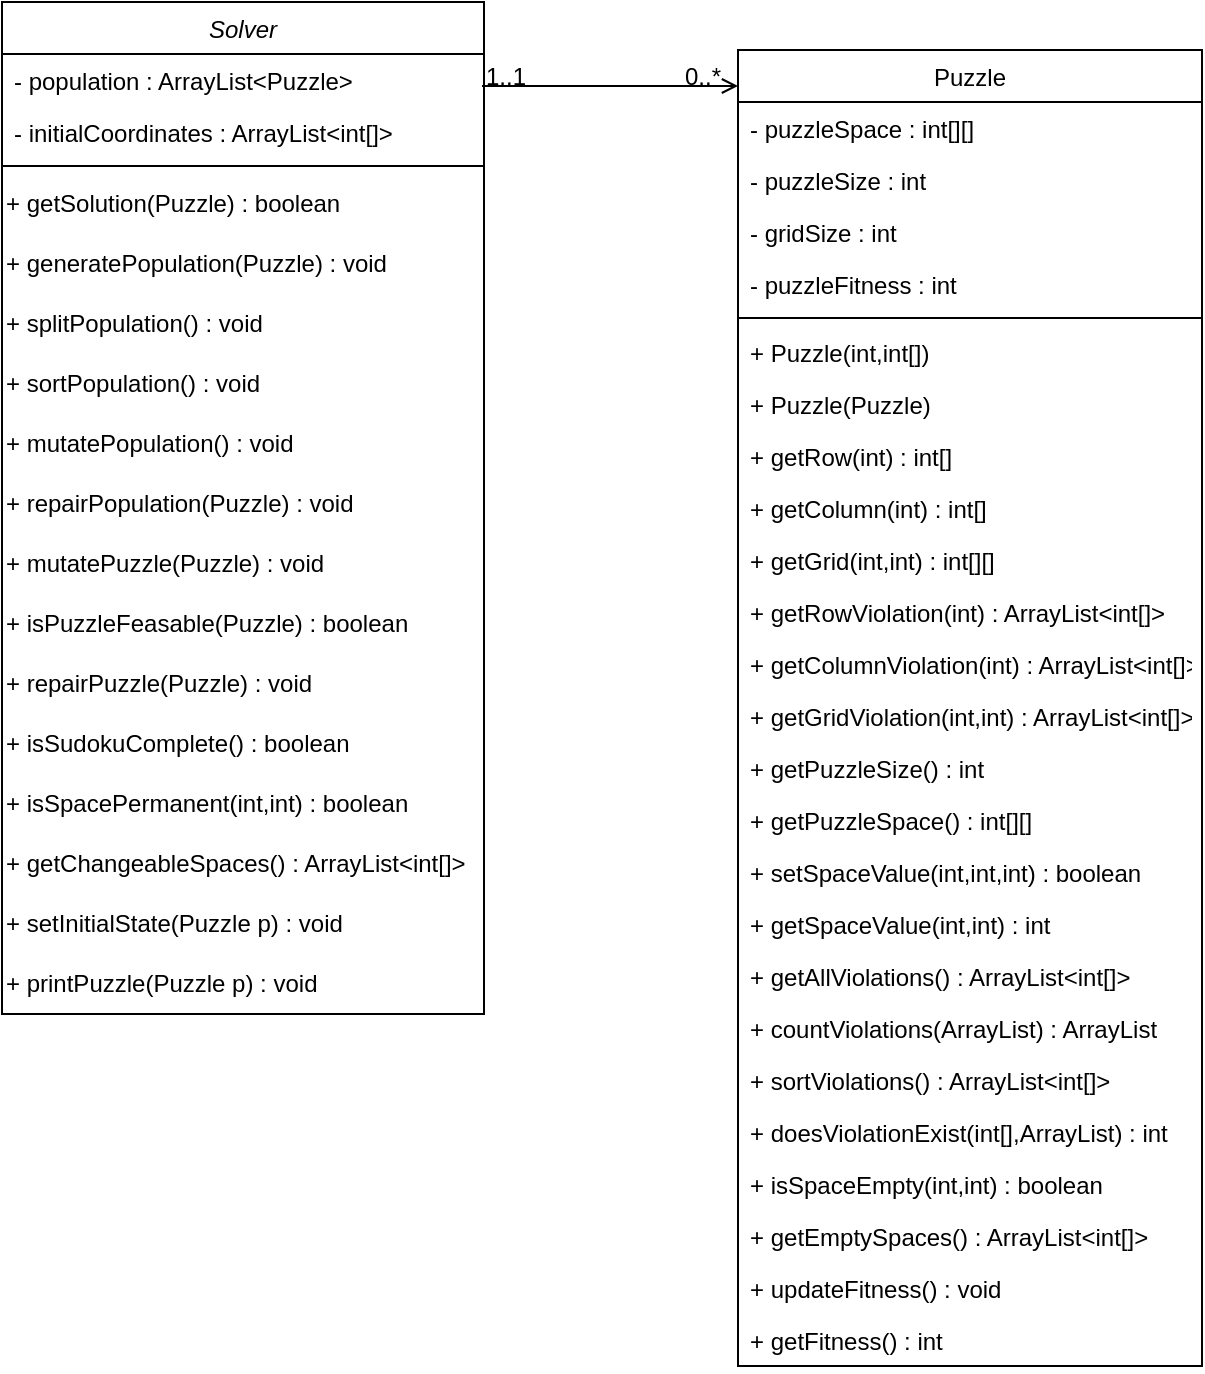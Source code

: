 <mxfile version="16.1.2" type="device" pages="2"><diagram id="C5RBs43oDa-KdzZeNtuy" name="Page-1"><mxGraphModel dx="718" dy="881" grid="1" gridSize="10" guides="1" tooltips="1" connect="1" arrows="1" fold="1" page="1" pageScale="1" pageWidth="827" pageHeight="1169" math="0" shadow="0"><root><mxCell id="WIyWlLk6GJQsqaUBKTNV-0"/><mxCell id="WIyWlLk6GJQsqaUBKTNV-1" parent="WIyWlLk6GJQsqaUBKTNV-0"/><mxCell id="zkfFHV4jXpPFQw0GAbJ--0" value="Solver" style="swimlane;fontStyle=2;align=center;verticalAlign=top;childLayout=stackLayout;horizontal=1;startSize=26;horizontalStack=0;resizeParent=1;resizeLast=0;collapsible=1;marginBottom=0;rounded=0;shadow=0;strokeWidth=1;" parent="WIyWlLk6GJQsqaUBKTNV-1" vertex="1"><mxGeometry x="140" y="120" width="241" height="506" as="geometry"><mxRectangle x="230" y="140" width="160" height="26" as="alternateBounds"/></mxGeometry></mxCell><mxCell id="zkfFHV4jXpPFQw0GAbJ--1" value="- population : ArrayList&lt;Puzzle&gt;" style="text;align=left;verticalAlign=top;spacingLeft=4;spacingRight=4;overflow=hidden;rotatable=0;points=[[0,0.5],[1,0.5]];portConstraint=eastwest;" parent="zkfFHV4jXpPFQw0GAbJ--0" vertex="1"><mxGeometry y="26" width="241" height="26" as="geometry"/></mxCell><mxCell id="k7RBmNaOEtMwBVcvtu17-2" value="- initialCoordinates : ArrayList&lt;int[]&gt;" style="text;align=left;verticalAlign=top;spacingLeft=4;spacingRight=4;overflow=hidden;rotatable=0;points=[[0,0.5],[1,0.5]];portConstraint=eastwest;" parent="zkfFHV4jXpPFQw0GAbJ--0" vertex="1"><mxGeometry y="52" width="241" height="26" as="geometry"/></mxCell><mxCell id="zkfFHV4jXpPFQw0GAbJ--4" value="" style="line;html=1;strokeWidth=1;align=left;verticalAlign=middle;spacingTop=-1;spacingLeft=3;spacingRight=3;rotatable=0;labelPosition=right;points=[];portConstraint=eastwest;" parent="zkfFHV4jXpPFQw0GAbJ--0" vertex="1"><mxGeometry y="78" width="241" height="8" as="geometry"/></mxCell><mxCell id="_RopRW3U3ZYFj4SCN1z--0" value="+ getSolution(Puzzle) : boolean" style="text;html=1;strokeColor=none;fillColor=none;align=left;verticalAlign=middle;whiteSpace=wrap;rounded=0;" vertex="1" parent="zkfFHV4jXpPFQw0GAbJ--0"><mxGeometry y="86" width="241" height="30" as="geometry"/></mxCell><mxCell id="_RopRW3U3ZYFj4SCN1z--2" value="+ generatePopulation(Puzzle) : void" style="text;html=1;strokeColor=none;fillColor=none;align=left;verticalAlign=middle;whiteSpace=wrap;rounded=0;" vertex="1" parent="zkfFHV4jXpPFQw0GAbJ--0"><mxGeometry y="116" width="241" height="30" as="geometry"/></mxCell><mxCell id="_RopRW3U3ZYFj4SCN1z--3" value="+ splitPopulation() : void" style="text;html=1;strokeColor=none;fillColor=none;align=left;verticalAlign=middle;whiteSpace=wrap;rounded=0;" vertex="1" parent="zkfFHV4jXpPFQw0GAbJ--0"><mxGeometry y="146" width="241" height="30" as="geometry"/></mxCell><mxCell id="_RopRW3U3ZYFj4SCN1z--4" value="+ sortPopulation() : void" style="text;html=1;strokeColor=none;fillColor=none;align=left;verticalAlign=middle;whiteSpace=wrap;rounded=0;" vertex="1" parent="zkfFHV4jXpPFQw0GAbJ--0"><mxGeometry y="176" width="241" height="30" as="geometry"/></mxCell><mxCell id="_RopRW3U3ZYFj4SCN1z--5" value="+ mutatePopulation() : void" style="text;html=1;strokeColor=none;fillColor=none;align=left;verticalAlign=middle;whiteSpace=wrap;rounded=0;" vertex="1" parent="zkfFHV4jXpPFQw0GAbJ--0"><mxGeometry y="206" width="241" height="30" as="geometry"/></mxCell><mxCell id="_RopRW3U3ZYFj4SCN1z--6" value="+ repairPopulation(Puzzle) : void" style="text;html=1;strokeColor=none;fillColor=none;align=left;verticalAlign=middle;whiteSpace=wrap;rounded=0;" vertex="1" parent="zkfFHV4jXpPFQw0GAbJ--0"><mxGeometry y="236" width="241" height="30" as="geometry"/></mxCell><mxCell id="_RopRW3U3ZYFj4SCN1z--7" value="+ mutatePuzzle(Puzzle) : void" style="text;html=1;strokeColor=none;fillColor=none;align=left;verticalAlign=middle;whiteSpace=wrap;rounded=0;" vertex="1" parent="zkfFHV4jXpPFQw0GAbJ--0"><mxGeometry y="266" width="241" height="30" as="geometry"/></mxCell><mxCell id="_RopRW3U3ZYFj4SCN1z--8" value="+ isPuzzleFeasable(Puzzle) : boolean" style="text;html=1;strokeColor=none;fillColor=none;align=left;verticalAlign=middle;whiteSpace=wrap;rounded=0;" vertex="1" parent="zkfFHV4jXpPFQw0GAbJ--0"><mxGeometry y="296" width="241" height="30" as="geometry"/></mxCell><mxCell id="_RopRW3U3ZYFj4SCN1z--9" value="+ repairPuzzle(Puzzle) : void" style="text;html=1;strokeColor=none;fillColor=none;align=left;verticalAlign=middle;whiteSpace=wrap;rounded=0;" vertex="1" parent="zkfFHV4jXpPFQw0GAbJ--0"><mxGeometry y="326" width="241" height="30" as="geometry"/></mxCell><mxCell id="_RopRW3U3ZYFj4SCN1z--10" value="+ isSudokuComplete() : boolean" style="text;html=1;strokeColor=none;fillColor=none;align=left;verticalAlign=middle;whiteSpace=wrap;rounded=0;" vertex="1" parent="zkfFHV4jXpPFQw0GAbJ--0"><mxGeometry y="356" width="241" height="30" as="geometry"/></mxCell><mxCell id="_RopRW3U3ZYFj4SCN1z--11" value="+ isSpacePermanent(int,int) : boolean" style="text;html=1;strokeColor=none;fillColor=none;align=left;verticalAlign=middle;whiteSpace=wrap;rounded=0;" vertex="1" parent="zkfFHV4jXpPFQw0GAbJ--0"><mxGeometry y="386" width="241" height="30" as="geometry"/></mxCell><mxCell id="_RopRW3U3ZYFj4SCN1z--12" value="+ getChangeableSpaces() : ArrayList&amp;lt;int[]&amp;gt;" style="text;html=1;strokeColor=none;fillColor=none;align=left;verticalAlign=middle;whiteSpace=wrap;rounded=0;" vertex="1" parent="zkfFHV4jXpPFQw0GAbJ--0"><mxGeometry y="416" width="241" height="30" as="geometry"/></mxCell><mxCell id="_RopRW3U3ZYFj4SCN1z--13" value="+ setInitialState(Puzzle p) : void" style="text;html=1;strokeColor=none;fillColor=none;align=left;verticalAlign=middle;whiteSpace=wrap;rounded=0;" vertex="1" parent="zkfFHV4jXpPFQw0GAbJ--0"><mxGeometry y="446" width="241" height="30" as="geometry"/></mxCell><mxCell id="_RopRW3U3ZYFj4SCN1z--14" value="+ printPuzzle(Puzzle p) : void" style="text;html=1;strokeColor=none;fillColor=none;align=left;verticalAlign=middle;whiteSpace=wrap;rounded=0;" vertex="1" parent="zkfFHV4jXpPFQw0GAbJ--0"><mxGeometry y="476" width="241" height="30" as="geometry"/></mxCell><mxCell id="zkfFHV4jXpPFQw0GAbJ--17" value="Puzzle" style="swimlane;fontStyle=0;align=center;verticalAlign=top;childLayout=stackLayout;horizontal=1;startSize=26;horizontalStack=0;resizeParent=1;resizeLast=0;collapsible=1;marginBottom=0;rounded=0;shadow=0;strokeWidth=1;" parent="WIyWlLk6GJQsqaUBKTNV-1" vertex="1"><mxGeometry x="508" y="144" width="232" height="658" as="geometry"><mxRectangle x="550" y="140" width="160" height="26" as="alternateBounds"/></mxGeometry></mxCell><mxCell id="_RopRW3U3ZYFj4SCN1z--15" value="- puzzleSpace : int[][]" style="text;align=left;verticalAlign=top;spacingLeft=4;spacingRight=4;overflow=hidden;rotatable=0;points=[[0,0.5],[1,0.5]];portConstraint=eastwest;" vertex="1" parent="zkfFHV4jXpPFQw0GAbJ--17"><mxGeometry y="26" width="232" height="26" as="geometry"/></mxCell><mxCell id="_RopRW3U3ZYFj4SCN1z--16" value="- puzzleSize : int" style="text;align=left;verticalAlign=top;spacingLeft=4;spacingRight=4;overflow=hidden;rotatable=0;points=[[0,0.5],[1,0.5]];portConstraint=eastwest;" vertex="1" parent="zkfFHV4jXpPFQw0GAbJ--17"><mxGeometry y="52" width="232" height="26" as="geometry"/></mxCell><mxCell id="_RopRW3U3ZYFj4SCN1z--17" value="- gridSize : int" style="text;align=left;verticalAlign=top;spacingLeft=4;spacingRight=4;overflow=hidden;rotatable=0;points=[[0,0.5],[1,0.5]];portConstraint=eastwest;" vertex="1" parent="zkfFHV4jXpPFQw0GAbJ--17"><mxGeometry y="78" width="232" height="26" as="geometry"/></mxCell><mxCell id="_RopRW3U3ZYFj4SCN1z--18" value="- puzzleFitness : int" style="text;align=left;verticalAlign=top;spacingLeft=4;spacingRight=4;overflow=hidden;rotatable=0;points=[[0,0.5],[1,0.5]];portConstraint=eastwest;" vertex="1" parent="zkfFHV4jXpPFQw0GAbJ--17"><mxGeometry y="104" width="232" height="26" as="geometry"/></mxCell><mxCell id="zkfFHV4jXpPFQw0GAbJ--23" value="" style="line;html=1;strokeWidth=1;align=left;verticalAlign=middle;spacingTop=-1;spacingLeft=3;spacingRight=3;rotatable=0;labelPosition=right;points=[];portConstraint=eastwest;" parent="zkfFHV4jXpPFQw0GAbJ--17" vertex="1"><mxGeometry y="130" width="232" height="8" as="geometry"/></mxCell><mxCell id="_RopRW3U3ZYFj4SCN1z--19" value="+ Puzzle(int,int[]) " style="text;align=left;verticalAlign=top;spacingLeft=4;spacingRight=4;overflow=hidden;rotatable=0;points=[[0,0.5],[1,0.5]];portConstraint=eastwest;" vertex="1" parent="zkfFHV4jXpPFQw0GAbJ--17"><mxGeometry y="138" width="232" height="26" as="geometry"/></mxCell><mxCell id="_RopRW3U3ZYFj4SCN1z--20" value="+ Puzzle(Puzzle) " style="text;align=left;verticalAlign=top;spacingLeft=4;spacingRight=4;overflow=hidden;rotatable=0;points=[[0,0.5],[1,0.5]];portConstraint=eastwest;" vertex="1" parent="zkfFHV4jXpPFQw0GAbJ--17"><mxGeometry y="164" width="232" height="26" as="geometry"/></mxCell><mxCell id="_RopRW3U3ZYFj4SCN1z--21" value="+ getRow(int) : int[]" style="text;align=left;verticalAlign=top;spacingLeft=4;spacingRight=4;overflow=hidden;rotatable=0;points=[[0,0.5],[1,0.5]];portConstraint=eastwest;" vertex="1" parent="zkfFHV4jXpPFQw0GAbJ--17"><mxGeometry y="190" width="232" height="26" as="geometry"/></mxCell><mxCell id="_RopRW3U3ZYFj4SCN1z--22" value="+ getColumn(int) : int[]" style="text;align=left;verticalAlign=top;spacingLeft=4;spacingRight=4;overflow=hidden;rotatable=0;points=[[0,0.5],[1,0.5]];portConstraint=eastwest;" vertex="1" parent="zkfFHV4jXpPFQw0GAbJ--17"><mxGeometry y="216" width="232" height="26" as="geometry"/></mxCell><mxCell id="_RopRW3U3ZYFj4SCN1z--23" value="+ getGrid(int,int) : int[][]" style="text;align=left;verticalAlign=top;spacingLeft=4;spacingRight=4;overflow=hidden;rotatable=0;points=[[0,0.5],[1,0.5]];portConstraint=eastwest;" vertex="1" parent="zkfFHV4jXpPFQw0GAbJ--17"><mxGeometry y="242" width="232" height="26" as="geometry"/></mxCell><mxCell id="_RopRW3U3ZYFj4SCN1z--24" value="+ getRowViolation(int) : ArrayList&lt;int[]&gt;" style="text;align=left;verticalAlign=top;spacingLeft=4;spacingRight=4;overflow=hidden;rotatable=0;points=[[0,0.5],[1,0.5]];portConstraint=eastwest;" vertex="1" parent="zkfFHV4jXpPFQw0GAbJ--17"><mxGeometry y="268" width="232" height="26" as="geometry"/></mxCell><mxCell id="_RopRW3U3ZYFj4SCN1z--25" value="+ getColumnViolation(int) : ArrayList&lt;int[]&gt;" style="text;align=left;verticalAlign=top;spacingLeft=4;spacingRight=4;overflow=hidden;rotatable=0;points=[[0,0.5],[1,0.5]];portConstraint=eastwest;" vertex="1" parent="zkfFHV4jXpPFQw0GAbJ--17"><mxGeometry y="294" width="232" height="26" as="geometry"/></mxCell><mxCell id="_RopRW3U3ZYFj4SCN1z--26" value="+ getGridViolation(int,int) : ArrayList&lt;int[]&gt;" style="text;align=left;verticalAlign=top;spacingLeft=4;spacingRight=4;overflow=hidden;rotatable=0;points=[[0,0.5],[1,0.5]];portConstraint=eastwest;" vertex="1" parent="zkfFHV4jXpPFQw0GAbJ--17"><mxGeometry y="320" width="232" height="26" as="geometry"/></mxCell><mxCell id="_RopRW3U3ZYFj4SCN1z--27" value="+ getPuzzleSize() : int" style="text;align=left;verticalAlign=top;spacingLeft=4;spacingRight=4;overflow=hidden;rotatable=0;points=[[0,0.5],[1,0.5]];portConstraint=eastwest;" vertex="1" parent="zkfFHV4jXpPFQw0GAbJ--17"><mxGeometry y="346" width="232" height="26" as="geometry"/></mxCell><mxCell id="_RopRW3U3ZYFj4SCN1z--28" value="+ getPuzzleSpace() : int[][]" style="text;align=left;verticalAlign=top;spacingLeft=4;spacingRight=4;overflow=hidden;rotatable=0;points=[[0,0.5],[1,0.5]];portConstraint=eastwest;" vertex="1" parent="zkfFHV4jXpPFQw0GAbJ--17"><mxGeometry y="372" width="232" height="26" as="geometry"/></mxCell><mxCell id="_RopRW3U3ZYFj4SCN1z--29" value="+ setSpaceValue(int,int,int) : boolean" style="text;align=left;verticalAlign=top;spacingLeft=4;spacingRight=4;overflow=hidden;rotatable=0;points=[[0,0.5],[1,0.5]];portConstraint=eastwest;" vertex="1" parent="zkfFHV4jXpPFQw0GAbJ--17"><mxGeometry y="398" width="232" height="26" as="geometry"/></mxCell><mxCell id="_RopRW3U3ZYFj4SCN1z--30" value="+ getSpaceValue(int,int) : int" style="text;align=left;verticalAlign=top;spacingLeft=4;spacingRight=4;overflow=hidden;rotatable=0;points=[[0,0.5],[1,0.5]];portConstraint=eastwest;" vertex="1" parent="zkfFHV4jXpPFQw0GAbJ--17"><mxGeometry y="424" width="232" height="26" as="geometry"/></mxCell><mxCell id="_RopRW3U3ZYFj4SCN1z--31" value="+ getAllViolations() : ArrayList&lt;int[]&gt;" style="text;align=left;verticalAlign=top;spacingLeft=4;spacingRight=4;overflow=hidden;rotatable=0;points=[[0,0.5],[1,0.5]];portConstraint=eastwest;" vertex="1" parent="zkfFHV4jXpPFQw0GAbJ--17"><mxGeometry y="450" width="232" height="26" as="geometry"/></mxCell><mxCell id="_RopRW3U3ZYFj4SCN1z--32" value="+ countViolations(ArrayList) : ArrayList" style="text;align=left;verticalAlign=top;spacingLeft=4;spacingRight=4;overflow=hidden;rotatable=0;points=[[0,0.5],[1,0.5]];portConstraint=eastwest;" vertex="1" parent="zkfFHV4jXpPFQw0GAbJ--17"><mxGeometry y="476" width="232" height="26" as="geometry"/></mxCell><mxCell id="_RopRW3U3ZYFj4SCN1z--33" value="+ sortViolations() : ArrayList&lt;int[]&gt;" style="text;align=left;verticalAlign=top;spacingLeft=4;spacingRight=4;overflow=hidden;rotatable=0;points=[[0,0.5],[1,0.5]];portConstraint=eastwest;" vertex="1" parent="zkfFHV4jXpPFQw0GAbJ--17"><mxGeometry y="502" width="232" height="26" as="geometry"/></mxCell><mxCell id="_RopRW3U3ZYFj4SCN1z--34" value="+ doesViolationExist(int[],ArrayList) : int" style="text;align=left;verticalAlign=top;spacingLeft=4;spacingRight=4;overflow=hidden;rotatable=0;points=[[0,0.5],[1,0.5]];portConstraint=eastwest;" vertex="1" parent="zkfFHV4jXpPFQw0GAbJ--17"><mxGeometry y="528" width="232" height="26" as="geometry"/></mxCell><mxCell id="_RopRW3U3ZYFj4SCN1z--35" value="+ isSpaceEmpty(int,int) : boolean" style="text;align=left;verticalAlign=top;spacingLeft=4;spacingRight=4;overflow=hidden;rotatable=0;points=[[0,0.5],[1,0.5]];portConstraint=eastwest;" vertex="1" parent="zkfFHV4jXpPFQw0GAbJ--17"><mxGeometry y="554" width="232" height="26" as="geometry"/></mxCell><mxCell id="_RopRW3U3ZYFj4SCN1z--36" value="+ getEmptySpaces() : ArrayList&lt;int[]&gt;" style="text;align=left;verticalAlign=top;spacingLeft=4;spacingRight=4;overflow=hidden;rotatable=0;points=[[0,0.5],[1,0.5]];portConstraint=eastwest;" vertex="1" parent="zkfFHV4jXpPFQw0GAbJ--17"><mxGeometry y="580" width="232" height="26" as="geometry"/></mxCell><mxCell id="_RopRW3U3ZYFj4SCN1z--37" value="+ updateFitness() : void" style="text;align=left;verticalAlign=top;spacingLeft=4;spacingRight=4;overflow=hidden;rotatable=0;points=[[0,0.5],[1,0.5]];portConstraint=eastwest;" vertex="1" parent="zkfFHV4jXpPFQw0GAbJ--17"><mxGeometry y="606" width="232" height="26" as="geometry"/></mxCell><mxCell id="_RopRW3U3ZYFj4SCN1z--38" value="+ getFitness() : int" style="text;align=left;verticalAlign=top;spacingLeft=4;spacingRight=4;overflow=hidden;rotatable=0;points=[[0,0.5],[1,0.5]];portConstraint=eastwest;" vertex="1" parent="zkfFHV4jXpPFQw0GAbJ--17"><mxGeometry y="632" width="232" height="26" as="geometry"/></mxCell><mxCell id="zkfFHV4jXpPFQw0GAbJ--26" value="" style="endArrow=open;shadow=0;strokeWidth=1;rounded=0;endFill=1;edgeStyle=elbowEdgeStyle;elbow=vertical;" parent="WIyWlLk6GJQsqaUBKTNV-1" edge="1"><mxGeometry x="0.5" y="41" relative="1" as="geometry"><mxPoint x="380" y="162" as="sourcePoint"/><mxPoint x="508" y="162" as="targetPoint"/><mxPoint x="-40" y="32" as="offset"/></mxGeometry></mxCell><mxCell id="zkfFHV4jXpPFQw0GAbJ--27" value="1..1" style="resizable=0;align=left;verticalAlign=bottom;labelBackgroundColor=none;fontSize=12;" parent="zkfFHV4jXpPFQw0GAbJ--26" connectable="0" vertex="1"><mxGeometry x="-1" relative="1" as="geometry"><mxPoint y="4" as="offset"/></mxGeometry></mxCell><mxCell id="zkfFHV4jXpPFQw0GAbJ--28" value="0..*" style="resizable=0;align=right;verticalAlign=bottom;labelBackgroundColor=none;fontSize=12;" parent="zkfFHV4jXpPFQw0GAbJ--26" connectable="0" vertex="1"><mxGeometry x="1" relative="1" as="geometry"><mxPoint x="-7" y="4" as="offset"/></mxGeometry></mxCell></root></mxGraphModel></diagram><diagram id="7c2rtoXs6PsDfmHowLF9" name="Page-2"><mxGraphModel dx="718" dy="881" grid="1" gridSize="10" guides="1" tooltips="1" connect="1" arrows="1" fold="1" page="1" pageScale="1" pageWidth="827" pageHeight="1169" math="0" shadow="0"><root><mxCell id="UcuO-DS8-VFAYmBkrjpA-0"/><mxCell id="UcuO-DS8-VFAYmBkrjpA-1" parent="UcuO-DS8-VFAYmBkrjpA-0"/><mxCell id="UcuO-DS8-VFAYmBkrjpA-15" style="edgeStyle=orthogonalEdgeStyle;rounded=0;orthogonalLoop=1;jettySize=auto;html=1;" parent="UcuO-DS8-VFAYmBkrjpA-1" source="UcuO-DS8-VFAYmBkrjpA-2" target="UcuO-DS8-VFAYmBkrjpA-3" edge="1"><mxGeometry relative="1" as="geometry"/></mxCell><mxCell id="UcuO-DS8-VFAYmBkrjpA-2" value="Generate population" style="rounded=0;whiteSpace=wrap;html=1;" parent="UcuO-DS8-VFAYmBkrjpA-1" vertex="1"><mxGeometry x="326" y="120" width="120" height="60" as="geometry"/></mxCell><mxCell id="UcuO-DS8-VFAYmBkrjpA-17" style="edgeStyle=orthogonalEdgeStyle;rounded=0;orthogonalLoop=1;jettySize=auto;html=1;entryX=0.5;entryY=0;entryDx=0;entryDy=0;" parent="UcuO-DS8-VFAYmBkrjpA-1" source="UcuO-DS8-VFAYmBkrjpA-3" target="UcuO-DS8-VFAYmBkrjpA-16" edge="1"><mxGeometry relative="1" as="geometry"/></mxCell><mxCell id="UcuO-DS8-VFAYmBkrjpA-3" value="Rate populations fitness" style="rounded=0;whiteSpace=wrap;html=1;" parent="UcuO-DS8-VFAYmBkrjpA-1" vertex="1"><mxGeometry x="326" y="250" width="120" height="60" as="geometry"/></mxCell><mxCell id="UcuO-DS8-VFAYmBkrjpA-14" style="edgeStyle=orthogonalEdgeStyle;rounded=0;orthogonalLoop=1;jettySize=auto;html=1;entryX=0.5;entryY=0;entryDx=0;entryDy=0;" parent="UcuO-DS8-VFAYmBkrjpA-1" source="UcuO-DS8-VFAYmBkrjpA-4" target="UcuO-DS8-VFAYmBkrjpA-6" edge="1"><mxGeometry relative="1" as="geometry"/></mxCell><mxCell id="UcuO-DS8-VFAYmBkrjpA-22" style="edgeStyle=orthogonalEdgeStyle;rounded=0;orthogonalLoop=1;jettySize=auto;html=1;entryX=0;entryY=0.5;entryDx=0;entryDy=0;" parent="UcuO-DS8-VFAYmBkrjpA-1" source="UcuO-DS8-VFAYmBkrjpA-4" target="UcuO-DS8-VFAYmBkrjpA-19" edge="1"><mxGeometry relative="1" as="geometry"/></mxCell><mxCell id="UcuO-DS8-VFAYmBkrjpA-4" value="Is less than counter and&amp;nbsp;&lt;br&gt;puzzle not completed" style="rhombus;whiteSpace=wrap;html=1;" parent="UcuO-DS8-VFAYmBkrjpA-1" vertex="1"><mxGeometry x="308.5" y="479" width="155" height="105" as="geometry"/></mxCell><mxCell id="UcuO-DS8-VFAYmBkrjpA-12" style="edgeStyle=orthogonalEdgeStyle;rounded=0;orthogonalLoop=1;jettySize=auto;html=1;entryX=0.5;entryY=0;entryDx=0;entryDy=0;" parent="UcuO-DS8-VFAYmBkrjpA-1" source="UcuO-DS8-VFAYmBkrjpA-5" target="UcuO-DS8-VFAYmBkrjpA-6" edge="1"><mxGeometry relative="1" as="geometry"><Array as="points"><mxPoint x="200" y="624"/><mxPoint x="386" y="624"/></Array></mxGeometry></mxCell><mxCell id="UcuO-DS8-VFAYmBkrjpA-5" value="Repair population" style="rounded=0;whiteSpace=wrap;html=1;" parent="UcuO-DS8-VFAYmBkrjpA-1" vertex="1"><mxGeometry x="140" y="671.5" width="120" height="60" as="geometry"/></mxCell><mxCell id="UcuO-DS8-VFAYmBkrjpA-11" style="edgeStyle=orthogonalEdgeStyle;rounded=0;orthogonalLoop=1;jettySize=auto;html=1;" parent="UcuO-DS8-VFAYmBkrjpA-1" source="UcuO-DS8-VFAYmBkrjpA-6" target="UcuO-DS8-VFAYmBkrjpA-5" edge="1"><mxGeometry relative="1" as="geometry"/></mxCell><mxCell id="UcuO-DS8-VFAYmBkrjpA-20" style="edgeStyle=orthogonalEdgeStyle;rounded=0;orthogonalLoop=1;jettySize=auto;html=1;" parent="UcuO-DS8-VFAYmBkrjpA-1" source="UcuO-DS8-VFAYmBkrjpA-6" target="UcuO-DS8-VFAYmBkrjpA-7" edge="1"><mxGeometry relative="1" as="geometry"/></mxCell><mxCell id="UcuO-DS8-VFAYmBkrjpA-6" value="Does any in population violate constraints" style="rhombus;whiteSpace=wrap;html=1;" parent="UcuO-DS8-VFAYmBkrjpA-1" vertex="1"><mxGeometry x="316" y="644" width="140" height="115" as="geometry"/></mxCell><mxCell id="UcuO-DS8-VFAYmBkrjpA-9" style="edgeStyle=orthogonalEdgeStyle;rounded=0;orthogonalLoop=1;jettySize=auto;html=1;entryX=0.5;entryY=0;entryDx=0;entryDy=0;startArrow=none;" parent="UcuO-DS8-VFAYmBkrjpA-1" source="UcuO-DS8-VFAYmBkrjpA-30" target="UcuO-DS8-VFAYmBkrjpA-8" edge="1"><mxGeometry relative="1" as="geometry"/></mxCell><mxCell id="UcuO-DS8-VFAYmBkrjpA-21" style="edgeStyle=orthogonalEdgeStyle;rounded=0;orthogonalLoop=1;jettySize=auto;html=1;entryX=0.5;entryY=1;entryDx=0;entryDy=0;" parent="UcuO-DS8-VFAYmBkrjpA-1" source="UcuO-DS8-VFAYmBkrjpA-7" target="UcuO-DS8-VFAYmBkrjpA-19" edge="1"><mxGeometry relative="1" as="geometry"/></mxCell><mxCell id="UcuO-DS8-VFAYmBkrjpA-7" value="Is puzzle complete" style="rhombus;whiteSpace=wrap;html=1;" parent="UcuO-DS8-VFAYmBkrjpA-1" vertex="1"><mxGeometry x="316" y="838" width="140" height="120" as="geometry"/></mxCell><mxCell id="UcuO-DS8-VFAYmBkrjpA-10" style="edgeStyle=orthogonalEdgeStyle;rounded=0;orthogonalLoop=1;jettySize=auto;html=1;entryX=0;entryY=0.5;entryDx=0;entryDy=0;" parent="UcuO-DS8-VFAYmBkrjpA-1" source="UcuO-DS8-VFAYmBkrjpA-8" target="UcuO-DS8-VFAYmBkrjpA-3" edge="1"><mxGeometry relative="1" as="geometry"><Array as="points"><mxPoint x="100" y="1078"/><mxPoint x="100" y="280"/></Array></mxGeometry></mxCell><mxCell id="UcuO-DS8-VFAYmBkrjpA-8" value="Mutate population" style="rounded=0;whiteSpace=wrap;html=1;" parent="UcuO-DS8-VFAYmBkrjpA-1" vertex="1"><mxGeometry x="326" y="1048" width="120" height="60" as="geometry"/></mxCell><mxCell id="UcuO-DS8-VFAYmBkrjpA-18" style="edgeStyle=orthogonalEdgeStyle;rounded=0;orthogonalLoop=1;jettySize=auto;html=1;entryX=0.5;entryY=0;entryDx=0;entryDy=0;" parent="UcuO-DS8-VFAYmBkrjpA-1" source="UcuO-DS8-VFAYmBkrjpA-16" target="UcuO-DS8-VFAYmBkrjpA-4" edge="1"><mxGeometry relative="1" as="geometry"/></mxCell><mxCell id="UcuO-DS8-VFAYmBkrjpA-16" value="Select population" style="rounded=0;whiteSpace=wrap;html=1;" parent="UcuO-DS8-VFAYmBkrjpA-1" vertex="1"><mxGeometry x="326" y="350" width="120" height="60" as="geometry"/></mxCell><mxCell id="UcuO-DS8-VFAYmBkrjpA-19" value="End" style="rounded=1;whiteSpace=wrap;html=1;" parent="UcuO-DS8-VFAYmBkrjpA-1" vertex="1"><mxGeometry x="610" y="512.5" width="120" height="38" as="geometry"/></mxCell><mxCell id="UcuO-DS8-VFAYmBkrjpA-23" value="Yes" style="text;html=1;strokeColor=none;fillColor=none;align=center;verticalAlign=middle;whiteSpace=wrap;rounded=0;" parent="UcuO-DS8-VFAYmBkrjpA-1" vertex="1"><mxGeometry x="268" y="678" width="60" height="30" as="geometry"/></mxCell><mxCell id="UcuO-DS8-VFAYmBkrjpA-24" value="Yes" style="text;html=1;strokeColor=none;fillColor=none;align=center;verticalAlign=middle;whiteSpace=wrap;rounded=0;" parent="UcuO-DS8-VFAYmBkrjpA-1" vertex="1"><mxGeometry x="490" y="870" width="60" height="30" as="geometry"/></mxCell><mxCell id="UcuO-DS8-VFAYmBkrjpA-25" value="Yes" style="text;html=1;strokeColor=none;fillColor=none;align=center;verticalAlign=middle;whiteSpace=wrap;rounded=0;" parent="UcuO-DS8-VFAYmBkrjpA-1" vertex="1"><mxGeometry x="370" y="585" width="60" height="30" as="geometry"/></mxCell><mxCell id="UcuO-DS8-VFAYmBkrjpA-27" value="No" style="text;html=1;strokeColor=none;fillColor=none;align=center;verticalAlign=middle;whiteSpace=wrap;rounded=0;" parent="UcuO-DS8-VFAYmBkrjpA-1" vertex="1"><mxGeometry x="490" y="510" width="60" height="30" as="geometry"/></mxCell><mxCell id="UcuO-DS8-VFAYmBkrjpA-29" value="No" style="text;html=1;strokeColor=none;fillColor=none;align=center;verticalAlign=middle;whiteSpace=wrap;rounded=0;" parent="UcuO-DS8-VFAYmBkrjpA-1" vertex="1"><mxGeometry x="350" y="770" width="60" height="30" as="geometry"/></mxCell><mxCell id="UcuO-DS8-VFAYmBkrjpA-30" value="No" style="text;html=1;strokeColor=none;fillColor=none;align=center;verticalAlign=middle;whiteSpace=wrap;rounded=0;" parent="UcuO-DS8-VFAYmBkrjpA-1" vertex="1"><mxGeometry x="356" y="990" width="60" height="30" as="geometry"/></mxCell><mxCell id="UcuO-DS8-VFAYmBkrjpA-31" value="" style="edgeStyle=orthogonalEdgeStyle;rounded=0;orthogonalLoop=1;jettySize=auto;html=1;entryX=0.5;entryY=0;entryDx=0;entryDy=0;endArrow=none;" parent="UcuO-DS8-VFAYmBkrjpA-1" source="UcuO-DS8-VFAYmBkrjpA-7" target="UcuO-DS8-VFAYmBkrjpA-30" edge="1"><mxGeometry relative="1" as="geometry"><mxPoint x="386" y="958" as="sourcePoint"/><mxPoint x="386" y="1048" as="targetPoint"/></mxGeometry></mxCell></root></mxGraphModel></diagram></mxfile>